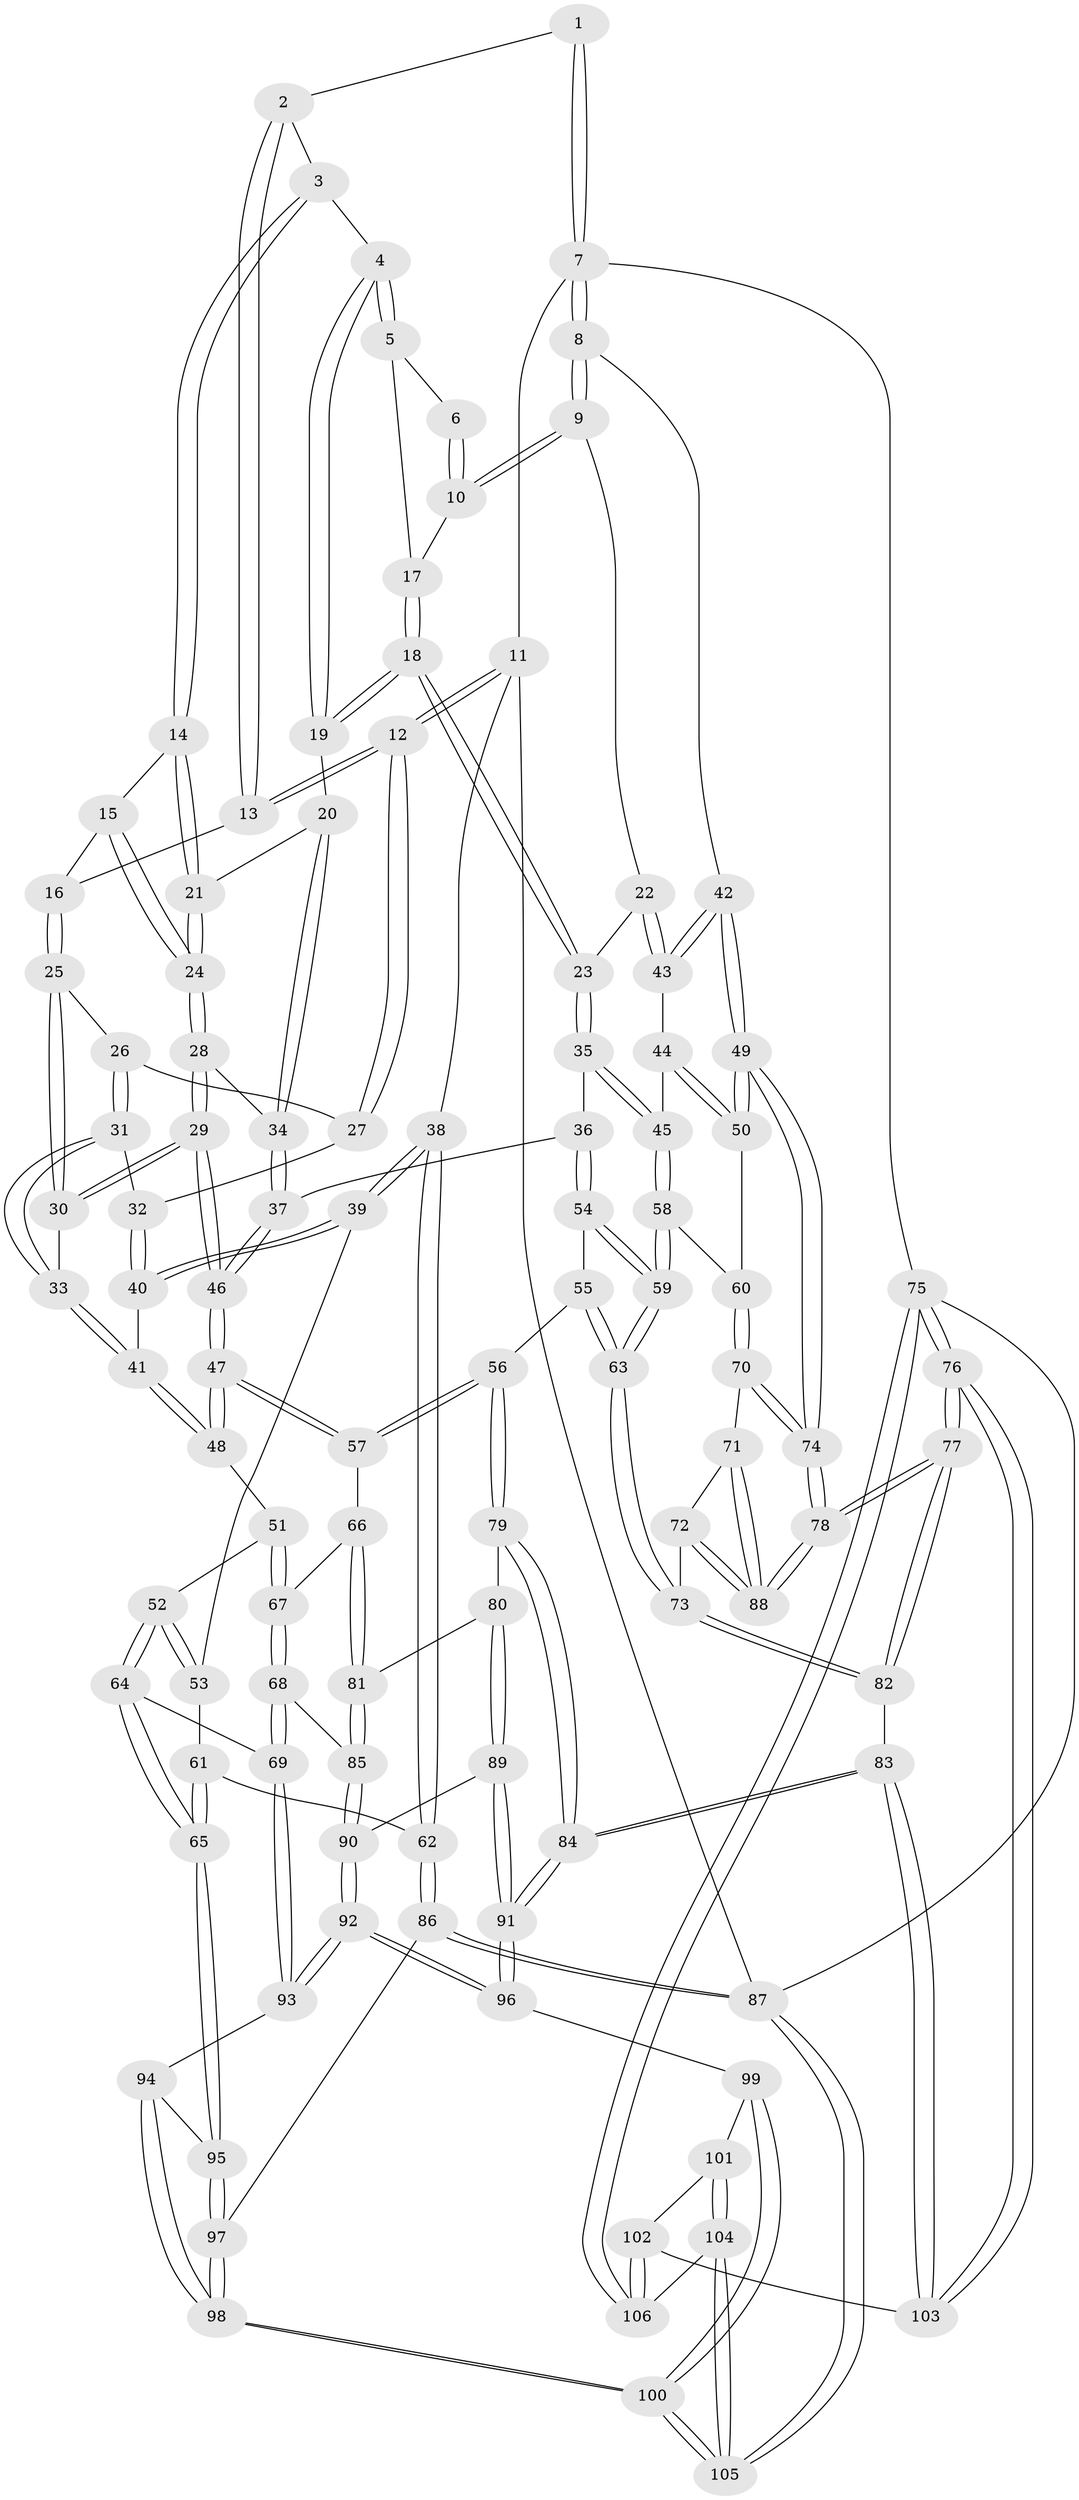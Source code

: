// Generated by graph-tools (version 1.1) at 2025/01/03/09/25 05:01:31]
// undirected, 106 vertices, 262 edges
graph export_dot {
graph [start="1"]
  node [color=gray90,style=filled];
  1 [pos="+0.8431129136256703+0"];
  2 [pos="+0.3968093944009649+0"];
  3 [pos="+0.6200264693836776+0.0474401625421296"];
  4 [pos="+0.7161622992273856+0.08803339815860509"];
  5 [pos="+0.7427709989386747+0.04607700331408682"];
  6 [pos="+0.8343431423703018+0"];
  7 [pos="+1+0"];
  8 [pos="+1+0.1378101433329729"];
  9 [pos="+0.9654750945782676+0.18945621519038547"];
  10 [pos="+0.904305368735165+0.12219995251279558"];
  11 [pos="+0+0"];
  12 [pos="+0+0"];
  13 [pos="+0.3720909105276074+0"];
  14 [pos="+0.5715479398724101+0.14506165082737524"];
  15 [pos="+0.4773300542417094+0.10589255835371023"];
  16 [pos="+0.39452156653382725+0.04028108425427449"];
  17 [pos="+0.8507078746204897+0.12487378766100236"];
  18 [pos="+0.7392460531190722+0.20827376150403243"];
  19 [pos="+0.6970991555785179+0.1862419537030648"];
  20 [pos="+0.6799423211884806+0.1933337811384576"];
  21 [pos="+0.6442525977494831+0.19116249260938895"];
  22 [pos="+0.8566760043630381+0.29313982984107867"];
  23 [pos="+0.8390991582687964+0.2941511565211028"];
  24 [pos="+0.5219844670239443+0.28945838704489857"];
  25 [pos="+0.3687027463362813+0.10418613961832543"];
  26 [pos="+0.17454517678745618+0.18585681097570683"];
  27 [pos="+0.1144940380217512+0.15766970928564733"];
  28 [pos="+0.49090405720580527+0.3494844915390913"];
  29 [pos="+0.4817048145673797+0.36131422883027775"];
  30 [pos="+0.35137840646660606+0.32314147090672307"];
  31 [pos="+0.2099690890263878+0.2606957306891034"];
  32 [pos="+0.09143774469590757+0.311753059166428"];
  33 [pos="+0.3190251122341823+0.3420768238279456"];
  34 [pos="+0.6572745929676609+0.30027574594237333"];
  35 [pos="+0.7329325776730039+0.43701813039966136"];
  36 [pos="+0.7116650553836792+0.43747110395953454"];
  37 [pos="+0.6863754826662206+0.4317789053337797"];
  38 [pos="+0+0.3847287542533866"];
  39 [pos="+0.03189817911218613+0.3892546186547654"];
  40 [pos="+0.04911508191513408+0.38124030111444757"];
  41 [pos="+0.28221538689126924+0.39537870201565245"];
  42 [pos="+1+0.3711295680714062"];
  43 [pos="+0.9461308649555941+0.39988114279704556"];
  44 [pos="+0.9374258411527371+0.4235821542464427"];
  45 [pos="+0.7460842864048013+0.450604209827743"];
  46 [pos="+0.5439181326875632+0.4605758919068499"];
  47 [pos="+0.5262409654869857+0.5202509984546303"];
  48 [pos="+0.27968793589038976+0.5051346757520829"];
  49 [pos="+1+0.5942355664669539"];
  50 [pos="+0.9186450279470691+0.5109058688784481"];
  51 [pos="+0.2770610358886224+0.5121334739486285"];
  52 [pos="+0.1868257239952514+0.5497276456721398"];
  53 [pos="+0.12558317690467613+0.5324090373828507"];
  54 [pos="+0.6842388353941581+0.565479320303955"];
  55 [pos="+0.6444654689371827+0.5788047064602989"];
  56 [pos="+0.5315508146418966+0.5342610261266437"];
  57 [pos="+0.5263276261389954+0.5236286624352905"];
  58 [pos="+0.8175651843728037+0.5411679542771775"];
  59 [pos="+0.7531036968578411+0.6431734797551125"];
  60 [pos="+0.8786423834017215+0.5456056170245478"];
  61 [pos="+0.07433808327821331+0.5831035848502473"];
  62 [pos="+0+0.5432121843802971"];
  63 [pos="+0.7177881870029904+0.7758292719209612"];
  64 [pos="+0.1609800642289347+0.6860477668349582"];
  65 [pos="+0.09648116994835694+0.7231359815962378"];
  66 [pos="+0.4218273642843251+0.6045304503194588"];
  67 [pos="+0.30295757177116944+0.5707667890268299"];
  68 [pos="+0.3001673857149931+0.6393172255783768"];
  69 [pos="+0.23140787918037817+0.6965167670384235"];
  70 [pos="+0.8914402152025874+0.5722799821936999"];
  71 [pos="+0.9023026392814947+0.6142131798825647"];
  72 [pos="+0.8843331920944805+0.6897942083513814"];
  73 [pos="+0.7094618452784178+0.8349147975895365"];
  74 [pos="+1+0.6788221911614314"];
  75 [pos="+1+1"];
  76 [pos="+1+1"];
  77 [pos="+1+0.7894708058794149"];
  78 [pos="+1+0.7830480366533962"];
  79 [pos="+0.5369374410980678+0.5634817017964378"];
  80 [pos="+0.4682238559684507+0.6954781230124432"];
  81 [pos="+0.4182152816760463+0.6438047441837136"];
  82 [pos="+0.7033850988482176+0.8489683608135183"];
  83 [pos="+0.683380755756418+0.8694668123782787"];
  84 [pos="+0.683235644988895+0.8693473298186846"];
  85 [pos="+0.35483396595682326+0.6915925589937096"];
  86 [pos="+0+0.7321635704344154"];
  87 [pos="+0+1"];
  88 [pos="+1+0.7762243339683534"];
  89 [pos="+0.472685768973768+0.7157709438780299"];
  90 [pos="+0.36201865186310106+0.7289304234389151"];
  91 [pos="+0.5669203313132963+0.815233840430469"];
  92 [pos="+0.3369884052318194+0.8033636031282354"];
  93 [pos="+0.286363123718744+0.7982825370824741"];
  94 [pos="+0.250088063730736+0.8195755890446228"];
  95 [pos="+0.08492825826515411+0.7370793073421014"];
  96 [pos="+0.3432029429226048+0.810140673333209"];
  97 [pos="+0.044170220046195655+0.7654058769138177"];
  98 [pos="+0.15004323941887565+0.9813455652644941"];
  99 [pos="+0.34930243830279983+0.865712523510449"];
  100 [pos="+0.1584051220762916+1"];
  101 [pos="+0.38442216198983+0.9066549984805674"];
  102 [pos="+0.6769759679492875+0.9162732510757433"];
  103 [pos="+0.6828868769143769+0.8753011137183363"];
  104 [pos="+0.3441710398502251+1"];
  105 [pos="+0.13925837498399135+1"];
  106 [pos="+0.6779564274637305+1"];
  1 -- 2;
  1 -- 7;
  1 -- 7;
  2 -- 3;
  2 -- 13;
  2 -- 13;
  3 -- 4;
  3 -- 14;
  3 -- 14;
  4 -- 5;
  4 -- 5;
  4 -- 19;
  4 -- 19;
  5 -- 6;
  5 -- 17;
  6 -- 10;
  6 -- 10;
  7 -- 8;
  7 -- 8;
  7 -- 11;
  7 -- 75;
  8 -- 9;
  8 -- 9;
  8 -- 42;
  9 -- 10;
  9 -- 10;
  9 -- 22;
  10 -- 17;
  11 -- 12;
  11 -- 12;
  11 -- 38;
  11 -- 87;
  12 -- 13;
  12 -- 13;
  12 -- 27;
  12 -- 27;
  13 -- 16;
  14 -- 15;
  14 -- 21;
  14 -- 21;
  15 -- 16;
  15 -- 24;
  15 -- 24;
  16 -- 25;
  16 -- 25;
  17 -- 18;
  17 -- 18;
  18 -- 19;
  18 -- 19;
  18 -- 23;
  18 -- 23;
  19 -- 20;
  20 -- 21;
  20 -- 34;
  20 -- 34;
  21 -- 24;
  21 -- 24;
  22 -- 23;
  22 -- 43;
  22 -- 43;
  23 -- 35;
  23 -- 35;
  24 -- 28;
  24 -- 28;
  25 -- 26;
  25 -- 30;
  25 -- 30;
  26 -- 27;
  26 -- 31;
  26 -- 31;
  27 -- 32;
  28 -- 29;
  28 -- 29;
  28 -- 34;
  29 -- 30;
  29 -- 30;
  29 -- 46;
  29 -- 46;
  30 -- 33;
  31 -- 32;
  31 -- 33;
  31 -- 33;
  32 -- 40;
  32 -- 40;
  33 -- 41;
  33 -- 41;
  34 -- 37;
  34 -- 37;
  35 -- 36;
  35 -- 45;
  35 -- 45;
  36 -- 37;
  36 -- 54;
  36 -- 54;
  37 -- 46;
  37 -- 46;
  38 -- 39;
  38 -- 39;
  38 -- 62;
  38 -- 62;
  39 -- 40;
  39 -- 40;
  39 -- 53;
  40 -- 41;
  41 -- 48;
  41 -- 48;
  42 -- 43;
  42 -- 43;
  42 -- 49;
  42 -- 49;
  43 -- 44;
  44 -- 45;
  44 -- 50;
  44 -- 50;
  45 -- 58;
  45 -- 58;
  46 -- 47;
  46 -- 47;
  47 -- 48;
  47 -- 48;
  47 -- 57;
  47 -- 57;
  48 -- 51;
  49 -- 50;
  49 -- 50;
  49 -- 74;
  49 -- 74;
  50 -- 60;
  51 -- 52;
  51 -- 67;
  51 -- 67;
  52 -- 53;
  52 -- 53;
  52 -- 64;
  52 -- 64;
  53 -- 61;
  54 -- 55;
  54 -- 59;
  54 -- 59;
  55 -- 56;
  55 -- 63;
  55 -- 63;
  56 -- 57;
  56 -- 57;
  56 -- 79;
  56 -- 79;
  57 -- 66;
  58 -- 59;
  58 -- 59;
  58 -- 60;
  59 -- 63;
  59 -- 63;
  60 -- 70;
  60 -- 70;
  61 -- 62;
  61 -- 65;
  61 -- 65;
  62 -- 86;
  62 -- 86;
  63 -- 73;
  63 -- 73;
  64 -- 65;
  64 -- 65;
  64 -- 69;
  65 -- 95;
  65 -- 95;
  66 -- 67;
  66 -- 81;
  66 -- 81;
  67 -- 68;
  67 -- 68;
  68 -- 69;
  68 -- 69;
  68 -- 85;
  69 -- 93;
  69 -- 93;
  70 -- 71;
  70 -- 74;
  70 -- 74;
  71 -- 72;
  71 -- 88;
  71 -- 88;
  72 -- 73;
  72 -- 88;
  72 -- 88;
  73 -- 82;
  73 -- 82;
  74 -- 78;
  74 -- 78;
  75 -- 76;
  75 -- 76;
  75 -- 106;
  75 -- 106;
  75 -- 87;
  76 -- 77;
  76 -- 77;
  76 -- 103;
  76 -- 103;
  77 -- 78;
  77 -- 78;
  77 -- 82;
  77 -- 82;
  78 -- 88;
  78 -- 88;
  79 -- 80;
  79 -- 84;
  79 -- 84;
  80 -- 81;
  80 -- 89;
  80 -- 89;
  81 -- 85;
  81 -- 85;
  82 -- 83;
  83 -- 84;
  83 -- 84;
  83 -- 103;
  83 -- 103;
  84 -- 91;
  84 -- 91;
  85 -- 90;
  85 -- 90;
  86 -- 87;
  86 -- 87;
  86 -- 97;
  87 -- 105;
  87 -- 105;
  89 -- 90;
  89 -- 91;
  89 -- 91;
  90 -- 92;
  90 -- 92;
  91 -- 96;
  91 -- 96;
  92 -- 93;
  92 -- 93;
  92 -- 96;
  92 -- 96;
  93 -- 94;
  94 -- 95;
  94 -- 98;
  94 -- 98;
  95 -- 97;
  95 -- 97;
  96 -- 99;
  97 -- 98;
  97 -- 98;
  98 -- 100;
  98 -- 100;
  99 -- 100;
  99 -- 100;
  99 -- 101;
  100 -- 105;
  100 -- 105;
  101 -- 102;
  101 -- 104;
  101 -- 104;
  102 -- 103;
  102 -- 106;
  102 -- 106;
  104 -- 105;
  104 -- 105;
  104 -- 106;
}
